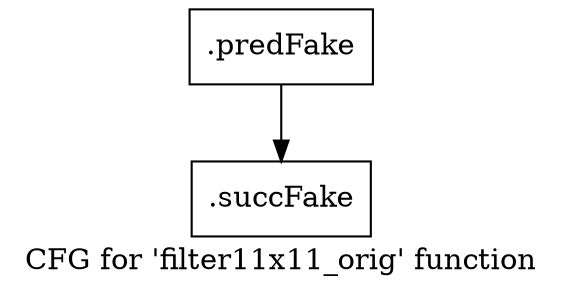 digraph "CFG for 'filter11x11_orig' function" {
	label="CFG for 'filter11x11_orig' function";

	Node0x3c52960 [shape=record,filename="",linenumber="",label="{.predFake}"];
	Node0x3c52960 -> Node0x3cd35d0[ callList="_ZL16convolution_origIjLi11EEviiPKT_PS0_S2_S2_:221" memoryops="" filename="../../../../convolution.cpp" execusionnum="1"];
	Node0x3cd35d0 [shape=record,filename="../../../../convolution.cpp",linenumber="224",label="{.succFake}"];
}
